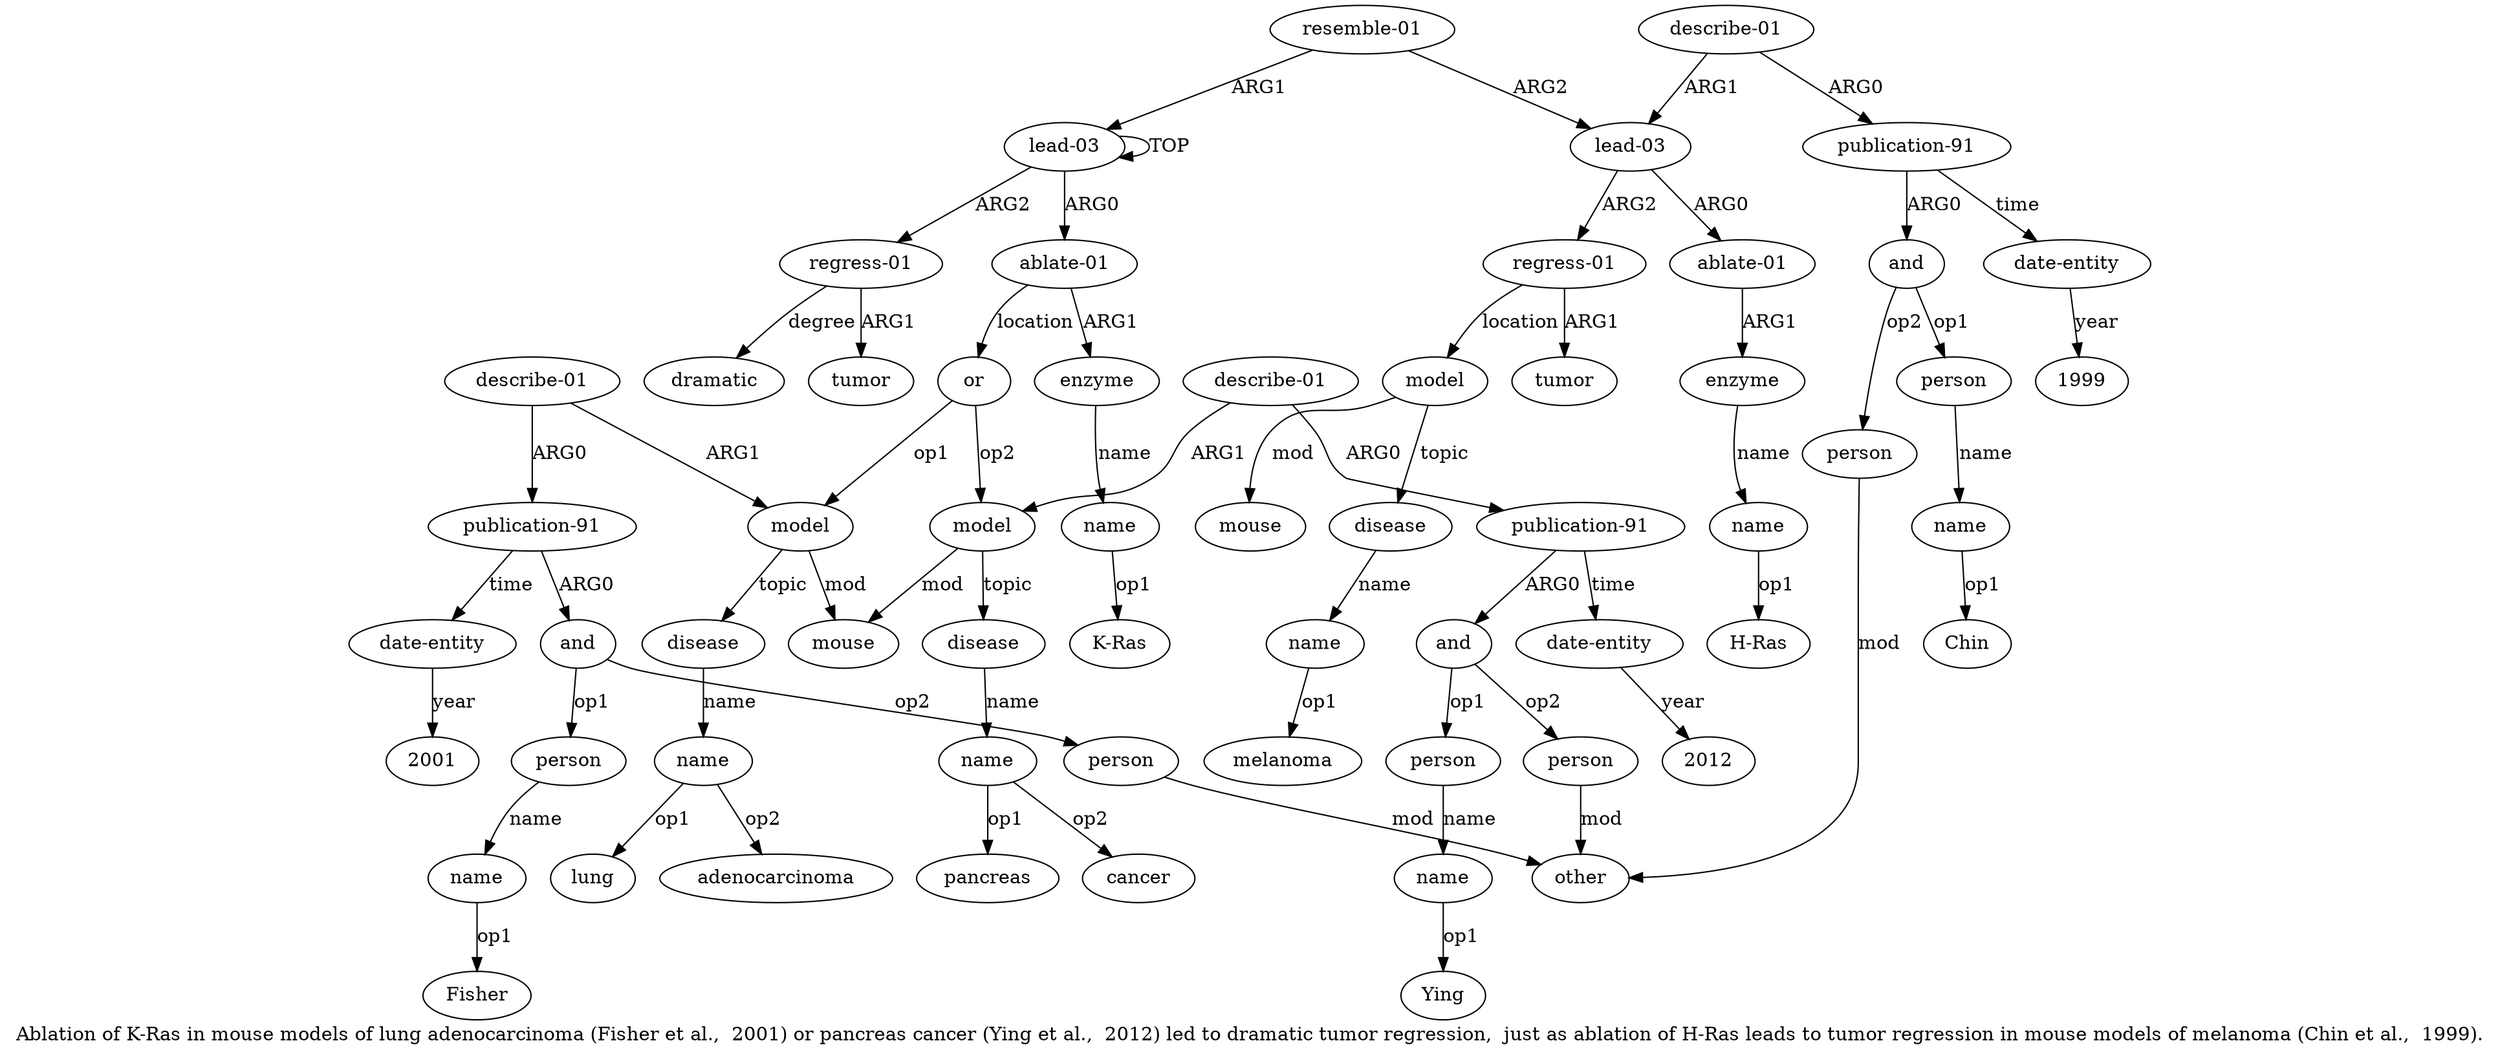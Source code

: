 digraph  {
	graph [label="Ablation of K-Ras in mouse models of lung adenocarcinoma (Fisher et al.,  2001) or pancreas cancer (Ying et al.,  2012) led to dramatic \
tumor regression,  just as ablation of H-Ras leads to tumor regression in mouse models of melanoma (Chin et al.,  1999)."];
	node [label="\N"];
	a20	 [color=black,
		gold_ind=20,
		gold_label=and,
		label=and,
		test_ind=20,
		test_label=and];
	a21	 [color=black,
		gold_ind=21,
		gold_label=person,
		label=person,
		test_ind=21,
		test_label=person];
	a20 -> a21 [key=0,
	color=black,
	gold_label=op1,
	label=op1,
	test_label=op1];
a23 [color=black,
	gold_ind=23,
	gold_label=person,
	label=person,
	test_ind=23,
	test_label=person];
a20 -> a23 [key=0,
color=black,
gold_label=op2,
label=op2,
test_label=op2];
a22 [color=black,
gold_ind=22,
gold_label=name,
label=name,
test_ind=22,
test_label=name];
a21 -> a22 [key=0,
color=black,
gold_label=name,
label=name,
test_label=name];
"a22 Ying" [color=black,
gold_ind=-1,
gold_label=Ying,
label=Ying,
test_ind=-1,
test_label=Ying];
a22 -> "a22 Ying" [key=0,
color=black,
gold_label=op1,
label=op1,
test_label=op1];
a13 [color=black,
gold_ind=13,
gold_label=other,
label=other,
test_ind=13,
test_label=other];
a23 -> a13 [key=0,
color=black,
gold_label=mod,
label=mod,
test_label=mod];
a24 [color=black,
gold_ind=24,
gold_label="date-entity",
label="date-entity",
test_ind=24,
test_label="date-entity"];
"a24 2012" [color=black,
gold_ind=-1,
gold_label=2012,
label=2012,
test_ind=-1,
test_label=2012];
a24 -> "a24 2012" [key=0,
color=black,
gold_label=year,
label=year,
test_label=year];
a25 [color=black,
gold_ind=25,
gold_label=disease,
label=disease,
test_ind=25,
test_label=disease];
a26 [color=black,
gold_ind=26,
gold_label=name,
label=name,
test_ind=26,
test_label=name];
a25 -> a26 [key=0,
color=black,
gold_label=name,
label=name,
test_label=name];
"a26 pancreas" [color=black,
gold_ind=-1,
gold_label=pancreas,
label=pancreas,
test_ind=-1,
test_label=pancreas];
a26 -> "a26 pancreas" [key=0,
color=black,
gold_label=op1,
label=op1,
test_label=op1];
"a26 cancer" [color=black,
gold_ind=-1,
gold_label=cancer,
label=cancer,
test_ind=-1,
test_label=cancer];
a26 -> "a26 cancer" [key=0,
color=black,
gold_label=op2,
label=op2,
test_label=op2];
a27 [color=black,
gold_ind=27,
gold_label="regress-01",
label="regress-01",
test_ind=27,
test_label="regress-01"];
a28 [color=black,
gold_ind=28,
gold_label=tumor,
label=tumor,
test_ind=28,
test_label=tumor];
a27 -> a28 [key=0,
color=black,
gold_label=ARG1,
label=ARG1,
test_label=ARG1];
a29 [color=black,
gold_ind=29,
gold_label=dramatic,
label=dramatic,
test_ind=29,
test_label=dramatic];
a27 -> a29 [key=0,
color=black,
gold_label=degree,
label=degree,
test_label=degree];
a31 [color=black,
gold_ind=31,
gold_label="lead-03",
label="lead-03",
test_ind=31,
test_label="lead-03"];
a35 [color=black,
gold_ind=35,
gold_label="regress-01",
label="regress-01",
test_ind=35,
test_label="regress-01"];
a31 -> a35 [key=0,
color=black,
gold_label=ARG2,
label=ARG2,
test_label=ARG2];
a32 [color=black,
gold_ind=32,
gold_label="ablate-01",
label="ablate-01",
test_ind=32,
test_label="ablate-01"];
a31 -> a32 [key=0,
color=black,
gold_label=ARG0,
label=ARG0,
test_label=ARG0];
a30 [color=black,
gold_ind=30,
gold_label="resemble-01",
label="resemble-01",
test_ind=30,
test_label="resemble-01"];
a30 -> a31 [key=0,
color=black,
gold_label=ARG2,
label=ARG2,
test_label=ARG2];
a0 [color=black,
gold_ind=0,
gold_label="lead-03",
label="lead-03",
test_ind=0,
test_label="lead-03"];
a30 -> a0 [key=0,
color=black,
gold_label=ARG1,
label=ARG1,
test_label=ARG1];
"a14 2001" [color=black,
gold_ind=-1,
gold_label=2001,
label=2001,
test_ind=-1,
test_label=2001];
"a11 Fisher" [color=black,
gold_ind=-1,
gold_label=Fisher,
label=Fisher,
test_ind=-1,
test_label=Fisher];
a37 [color=black,
gold_ind=37,
gold_label=model,
label=model,
test_ind=37,
test_label=model];
a39 [color=black,
gold_ind=39,
gold_label=disease,
label=disease,
test_ind=39,
test_label=disease];
a37 -> a39 [key=0,
color=black,
gold_label=topic,
label=topic,
test_label=topic];
a38 [color=black,
gold_ind=38,
gold_label=mouse,
label=mouse,
test_ind=38,
test_label=mouse];
a37 -> a38 [key=0,
color=black,
gold_label=mod,
label=mod,
test_label=mod];
a36 [color=black,
gold_ind=36,
gold_label=tumor,
label=tumor,
test_ind=36,
test_label=tumor];
a33 [color=black,
gold_ind=33,
gold_label=enzyme,
label=enzyme,
test_ind=33,
test_label=enzyme];
a34 [color=black,
gold_ind=34,
gold_label=name,
label=name,
test_ind=34,
test_label=name];
a33 -> a34 [key=0,
color=black,
gold_label=name,
label=name,
test_label=name];
"a3 K-Ras" [color=black,
gold_ind=-1,
gold_label="K-Ras",
label="K-Ras",
test_ind=-1,
test_label="K-Ras"];
a35 -> a37 [key=0,
color=black,
gold_label=location,
label=location,
test_label=location];
a35 -> a36 [key=0,
color=black,
gold_label=ARG1,
label=ARG1,
test_label=ARG1];
"a45 Chin" [color=black,
gold_ind=-1,
gold_label=Chin,
label=Chin,
test_ind=-1,
test_label=Chin];
"a34 H-Ras" [color=black,
gold_ind=-1,
gold_label="H-Ras",
label="H-Ras",
test_ind=-1,
test_label="H-Ras"];
a34 -> "a34 H-Ras" [key=0,
color=black,
gold_label=op1,
label=op1,
test_label=op1];
"a16 adenocarcinoma" [color=black,
gold_ind=-1,
gold_label=adenocarcinoma,
label=adenocarcinoma,
test_ind=-1,
test_label=adenocarcinoma];
a32 -> a33 [key=0,
color=black,
gold_label=ARG1,
label=ARG1,
test_label=ARG1];
a15 [color=black,
gold_ind=15,
gold_label=disease,
label=disease,
test_ind=15,
test_label=disease];
a16 [color=black,
gold_ind=16,
gold_label=name,
label=name,
test_ind=16,
test_label=name];
a15 -> a16 [key=0,
color=black,
gold_label=name,
label=name,
test_label=name];
a14 [color=black,
gold_ind=14,
gold_label="date-entity",
label="date-entity",
test_ind=14,
test_label="date-entity"];
a14 -> "a14 2001" [key=0,
color=black,
gold_label=year,
label=year,
test_label=year];
a17 [color=black,
gold_ind=17,
gold_label=model,
label=model,
test_ind=17,
test_label=model];
a17 -> a25 [key=0,
color=black,
gold_label=topic,
label=topic,
test_label=topic];
a6 [color=black,
gold_ind=6,
gold_label=mouse,
label=mouse,
test_ind=6,
test_label=mouse];
a17 -> a6 [key=0,
color=black,
gold_label=mod,
label=mod,
test_label=mod];
a16 -> "a16 adenocarcinoma" [key=0,
color=black,
gold_label=op2,
label=op2,
test_label=op2];
"a16 lung" [color=black,
gold_ind=-1,
gold_label=lung,
label=lung,
test_ind=-1,
test_label=lung];
a16 -> "a16 lung" [key=0,
color=black,
gold_label=op1,
label=op1,
test_label=op1];
a11 [color=black,
gold_ind=11,
gold_label=name,
label=name,
test_ind=11,
test_label=name];
a11 -> "a11 Fisher" [key=0,
color=black,
gold_label=op1,
label=op1,
test_label=op1];
a10 [color=black,
gold_ind=10,
gold_label=person,
label=person,
test_ind=10,
test_label=person];
a10 -> a11 [key=0,
color=black,
gold_label=name,
label=name,
test_label=name];
a12 [color=black,
gold_ind=12,
gold_label=person,
label=person,
test_ind=12,
test_label=person];
a12 -> a13 [key=0,
color=black,
gold_label=mod,
label=mod,
test_label=mod];
a40 [color=black,
gold_ind=40,
gold_label=name,
label=name,
test_ind=40,
test_label=name];
a39 -> a40 [key=0,
color=black,
gold_label=name,
label=name,
test_label=name];
a19 [color=black,
gold_ind=19,
gold_label="publication-91",
label="publication-91",
test_ind=19,
test_label="publication-91"];
a19 -> a20 [key=0,
color=black,
gold_label=ARG0,
label=ARG0,
test_label=ARG0];
a19 -> a24 [key=0,
color=black,
gold_label=time,
label=time,
test_label=time];
a18 [color=black,
gold_ind=18,
gold_label="describe-01",
label="describe-01",
test_ind=18,
test_label="describe-01"];
a18 -> a17 [key=0,
color=black,
gold_label=ARG1,
label=ARG1,
test_label=ARG1];
a18 -> a19 [key=0,
color=black,
gold_label=ARG0,
label=ARG0,
test_label=ARG0];
a1 [color=black,
gold_ind=1,
gold_label="ablate-01",
label="ablate-01",
test_ind=1,
test_label="ablate-01"];
a2 [color=black,
gold_ind=2,
gold_label=enzyme,
label=enzyme,
test_ind=2,
test_label=enzyme];
a1 -> a2 [key=0,
color=black,
gold_label=ARG1,
label=ARG1,
test_label=ARG1];
a4 [color=black,
gold_ind=4,
gold_label=or,
label=or,
test_ind=4,
test_label=or];
a1 -> a4 [key=0,
color=black,
gold_label=location,
label=location,
test_label=location];
a0 -> a27 [key=0,
color=black,
gold_label=ARG2,
label=ARG2,
test_label=ARG2];
a0 -> a1 [key=0,
color=black,
gold_label=ARG0,
label=ARG0,
test_label=ARG0];
a0 -> a0 [key=0,
color=black,
gold_label=TOP,
label=TOP,
test_label=TOP];
a3 [color=black,
gold_ind=3,
gold_label=name,
label=name,
test_ind=3,
test_label=name];
a3 -> "a3 K-Ras" [key=0,
color=black,
gold_label=op1,
label=op1,
test_label=op1];
a2 -> a3 [key=0,
color=black,
gold_label=name,
label=name,
test_label=name];
a5 [color=black,
gold_ind=5,
gold_label=model,
label=model,
test_ind=5,
test_label=model];
a5 -> a15 [key=0,
color=black,
gold_label=topic,
label=topic,
test_label=topic];
a5 -> a6 [key=0,
color=black,
gold_label=mod,
label=mod,
test_label=mod];
a4 -> a17 [key=0,
color=black,
gold_label=op2,
label=op2,
test_label=op2];
a4 -> a5 [key=0,
color=black,
gold_label=op1,
label=op1,
test_label=op1];
a7 [color=black,
gold_ind=7,
gold_label="describe-01",
label="describe-01",
test_ind=7,
test_label="describe-01"];
a7 -> a5 [key=0,
color=black,
gold_label=ARG1,
label=ARG1,
test_label=ARG1];
a8 [color=black,
gold_ind=8,
gold_label="publication-91",
label="publication-91",
test_ind=8,
test_label="publication-91"];
a7 -> a8 [key=0,
color=black,
gold_label=ARG0,
label=ARG0,
test_label=ARG0];
a9 [color=black,
gold_ind=9,
gold_label=and,
label=and,
test_ind=9,
test_label=and];
a9 -> a10 [key=0,
color=black,
gold_label=op1,
label=op1,
test_label=op1];
a9 -> a12 [key=0,
color=black,
gold_label=op2,
label=op2,
test_label=op2];
a8 -> a14 [key=0,
color=black,
gold_label=time,
label=time,
test_label=time];
a8 -> a9 [key=0,
color=black,
gold_label=ARG0,
label=ARG0,
test_label=ARG0];
"a47 1999" [color=black,
gold_ind=-1,
gold_label=1999,
label=1999,
test_ind=-1,
test_label=1999];
a46 [color=black,
gold_ind=46,
gold_label=person,
label=person,
test_ind=46,
test_label=person];
a46 -> a13 [key=0,
color=black,
gold_label=mod,
label=mod,
test_label=mod];
a47 [color=black,
gold_ind=47,
gold_label="date-entity",
label="date-entity",
test_ind=47,
test_label="date-entity"];
a47 -> "a47 1999" [key=0,
color=black,
gold_label=year,
label=year,
test_label=year];
a44 [color=black,
gold_ind=44,
gold_label=person,
label=person,
test_ind=44,
test_label=person];
a45 [color=black,
gold_ind=45,
gold_label=name,
label=name,
test_ind=45,
test_label=name];
a44 -> a45 [key=0,
color=black,
gold_label=name,
label=name,
test_label=name];
a45 -> "a45 Chin" [key=0,
color=black,
gold_label=op1,
label=op1,
test_label=op1];
a42 [color=black,
gold_ind=42,
gold_label="publication-91",
label="publication-91",
test_ind=42,
test_label="publication-91"];
a42 -> a47 [key=0,
color=black,
gold_label=time,
label=time,
test_label=time];
a43 [color=black,
gold_ind=43,
gold_label=and,
label=and,
test_ind=43,
test_label=and];
a42 -> a43 [key=0,
color=black,
gold_label=ARG0,
label=ARG0,
test_label=ARG0];
a43 -> a46 [key=0,
color=black,
gold_label=op2,
label=op2,
test_label=op2];
a43 -> a44 [key=0,
color=black,
gold_label=op1,
label=op1,
test_label=op1];
"a40 melanoma" [color=black,
gold_ind=-1,
gold_label=melanoma,
label=melanoma,
test_ind=-1,
test_label=melanoma];
a40 -> "a40 melanoma" [key=0,
color=black,
gold_label=op1,
label=op1,
test_label=op1];
a41 [color=black,
gold_ind=41,
gold_label="describe-01",
label="describe-01",
test_ind=41,
test_label="describe-01"];
a41 -> a31 [key=0,
color=black,
gold_label=ARG1,
label=ARG1,
test_label=ARG1];
a41 -> a42 [key=0,
color=black,
gold_label=ARG0,
label=ARG0,
test_label=ARG0];
}

